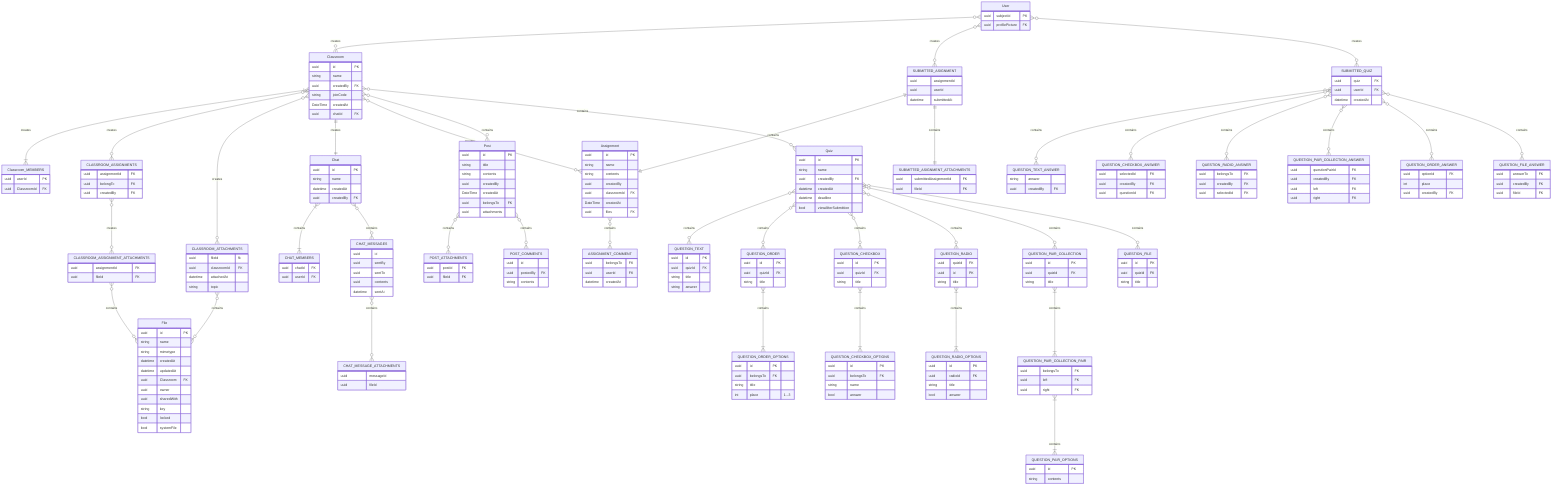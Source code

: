 erDiagram

        User }o--o{ Classroom : "creates"
        
        Classroom }|--|{ Classroom_MEMBERS : "creates"
        Classroom }o--o{ CLASSROOM_ASSIGNMENTS : "creates"
        Classroom }o--o{ CLASSROOM_ATTACHMENTS : "creates"
        Classroom ||--|| Chat : "creates"

        %% CLASSROM )---( Assignment
        CLASSROOM_ASSIGNMENTS }o--o{ CLASSROOM_ASSIGNMENT_ATTACHMENTS : "creates"
        CLASSROOM_ASSIGNMENT_ATTACHMENTS }o--o{ File : "contains"
        CLASSROOM_ATTACHMENTS }o--o{ File : "contains"
        Classroom }o--o{ Assignment : "creates"
        Assignment }o--o{ ASSIGNMENT_COMMENT : "contains"
        SUBMITTED_ASIGNMENT ||--|| Assignment : "contains"
        SUBMITTED_ASIGNMENT ||--|| SUBMITTED_ASIGNMENT_ATTACHMENTS : "contains"
        User }o--o{ SUBMITTED_ASIGNMENT : "creates"

        %% CLASSROOM )--( Post
        Classroom }o--o{ Post : "contains"
        Post }o--o{ POST_ATTACHMENTS : "contains"
        Post }o--o{ POST_COMMENTS : "contains"

        %% CHAT
        Chat }|--|{ CHAT_MEMBERS : "contains"
        Chat }o--o{ CHAT_MESSAGES : "contains"
        CHAT_MESSAGES }o--o{ CHAT_MESSAGE_ATTACHMENTS : "contains"

        %% QUIZ )--( Classrom & QUIZ )--( Quiz_subjects
        Classroom }o--o{ Quiz : "contains"
            %% TEXT
        Quiz }o--o{ QUESTION_TEXT : "contains"
            %% ORDER
        Quiz }o--o{ QUESTION_ORDER : "contains"
        QUESTION_ORDER }|--|{ QUESTION_ORDER_OPTIONS : "contains"
            %% CHECKBOX
        Quiz }o--o{ QUESTION_CHECKBOX : "contains"
        QUESTION_CHECKBOX }|--|{ QUESTION_CHECKBOX_OPTIONS : "contains"
            %% RAIDO
        Quiz }o--o{ QUESTION_RADIO : "contains"
        QUESTION_RADIO }|--|{ QUESTION_RADIO_OPTIONS : "contains"
            %% PAIR
        Quiz }o--o{ QUESTION_PAIR_COLLECTION : "contains"
        QUESTION_PAIR_COLLECTION }|--|{ QUESTION_PAIR_COLLECTION_PAIR : "contains"
        QUESTION_PAIR_COLLECTION_PAIR }|--|{ QUESTION_PAIR_OPTIONS : "contains"
            %% FILE
        Quiz }o--o{ QUESTION_FILE : "contains"

        

        %% USER SUBMITTED QUIZ
        User }o--o{ SUBMITTED_QUIZ : "creates"
        SUBMITTED_QUIZ }o--o{ QUESTION_TEXT_ANSWER : "contains"
        SUBMITTED_QUIZ }o--o{ QUESTION_CHECKBOX_ANSWER : "contains"
        SUBMITTED_QUIZ }o--o{ QUESTION_RADIO_ANSWER : "contains"
        SUBMITTED_QUIZ }o--o{ QUESTION_PAIR_COLLECTION_ANSWER : "contains"
        SUBMITTED_QUIZ }o--o{ QUESTION_ORDER_ANSWER : "contains"
        SUBMITTED_QUIZ }o--o{ QUESTION_FILE_ANSWER : "contains"
        



        %% TODO ADD WORK TOGETHER GROUPS
    
        User {
            uuid subjectId PK
            uuid profilePicture FK
        }
  

        %% 
        %% CLASSROOM
        %% 
        Classroom {
            uuid id PK
            string name
            uuid createdBy FK
            string joinCode
            DateTime createdAt
            uuid chatId FK
        }

        Classroom_MEMBERS {
            uuid userId PK
            uuid ClassroomId FK
        }

        CLASSROOM_ATTACHMENTS {
            uuid fileId fk
            uuid classroomId FK
            datetime attachedAt
            string topic
        }
        CLASSROOM_ASSIGNMENTS {
            uuid assignmentId FK
            uuid belongTo FK
            uuid createdBy FK
        }
        CLASSROOM_ASSIGNMENT_ATTACHMENTS {
            uuid assignmentId FK
            uuid fileId FK
        }



        %% 
        %% ASSIGNMENT
        %% 
        Assignment {
            uuid id PK
            string name
            string contents
            uuid createdBy
            uuid classroomId FK
            DateTime createdAt
            uuid files FK
        }

        %%  An assigment submitted by an user
        SUBMITTED_ASIGNMENT {
            uuid assignmentId
            uuid userId
            datetime submittedAt
        }
        SUBMITTED_ASIGNMENT_ATTACHMENTS {
            uuid submittedAssignmentId FK
            uuid fileId FK
        }

        %% A table that contains all the comments made under an assignment these are public to everyone
        ASSIGNMENT_COMMENT {
            uuid belongsTo FK
            uuid userId FK
            datetime createdAt

        }

        Post {
            uuid id PK
            string title
            %% markdown contents
            string contents
            uuid createdBy
            DateTime createdAt
            %% which classroom does the post belong to
            uuid belongsTo FK
            uuid attachments
        }
        POST_ATTACHMENTS {
            uuid postId FK 
            uuid fileId FK
        }
        POST_COMMENTS {
            uuid id
            uuid postedBy FK
            string contents
        }


        %% 
        %% FILE
        %% 
        File {
            uuid id PK
            string name
            string mimetype
            datetime createdAt
            datetime updatedAt
            uuid Classroom FK
            uuid owner
            uuid sharedWith
            string key
            %% if user attaches it to a quiz or assignment the system locks the file so it cannot be edited after submission
            bool locked 
            bool systemFile
        }

        %% 
        %% CHAT
        %% 
        Chat {
            uuid id PK
            string name
            datetime createdAt
            uuid createdBy FK
        }

        CHAT_MEMBERS {
            uuid chatId FK
            uuid userId FK
        }

        CHAT_MESSAGES {
            uuid id
            uuid sentBy
            uuid sentTo
            uuid contents
            datetime sentAt
        }

        CHAT_MESSAGE_ATTACHMENTS {
            uuid messageId
            uuid fileId

        }


        %% 
        %% QUESTIONS/QUIZ
        %% 
        Quiz {
            uuid id PK
            string name
            uuid createdBy FK
            datetime createdAt
            datetime deadline
            %% if the users can view the result after a submittion
            bool viewAfterSubmittion
        }
        SUBMITTED_QUIZ {
            uuid quiz FK
            uuid userId FK
            datetime createdAt
        }
        
        QUESTION_TEXT {
            uuid id PK
            uuid quizId FK
            string title
            string answer
        }
        QUESTION_TEXT_ANSWER {
            string answer
            uuid createdBy FK 
        }
   

        QUESTION_RADIO {
            uuid quizId FK
            uuid id PK
            string title
        }
        QUESTION_RADIO_OPTIONS {
            uuid id PK
            uuid radioId FK
            string title
            bool answer
        }
        QUESTION_RADIO_ANSWER {
            %% The quiz question this answer is replyting to
            uuid belongsTo FK
            %% user.id
            uuid createdBy FK
            %% option selected by the user (question_radio_options.id)
            uuid selectedId FK

        }


        QUESTION_CHECKBOX {
            uuid id PK
            uuid quizId FK
            string title
        }
        QUESTION_CHECKBOX_OPTIONS {
            uuid id PK
            uuid belongsTo FK
            string name
            bool answer
        }
        QUESTION_CHECKBOX_ANSWER {
            %% selected = question_checkbox_options.id
            uuid selectedId FK
            %% user.id
            uuid createdBy FK
            %% question_checkbox.id
            uuid questionId FK
        }

        QUESTION_PAIR_COLLECTION {
            uuid id PK
            uuid quizId FK
            string title
        }
        QUESTION_PAIR_COLLECTION_PAIR {
            uuid belongsTo FK
            uuid left FK
            uuid right FK
        }

        QUESTION_PAIR_OPTIONS {
            uuid id PK
            string contents
        }

        QUESTION_PAIR_COLLECTION_ANSWER {
            uuid questionPairId FK
            uuid createdBy FK
            uuid left FK
            uuid right FK
        }

        QUESTION_ORDER {
            uuid id PK
            uuid quizId FK
            string title
        }
        QUESTION_ORDER_ANSWER {
            uuid optionId FK
            int place
            uuid createdBy FK
        }

        QUESTION_ORDER_OPTIONS {
            uuid id PK
            uuid belongsTo FK
            string title
            int place "1...3"
        }

        QUESTION_FILE {
            uuid id PK
            uuid quizId FK
            string title
        }
        QUESTION_FILE_ANSWER {
            uuid answerTo FK
            uuid createdBy FK
            uuid fileId FK
        }

     
    
        %% TODO groups for assignments
        %% TODO chat for assignment groups